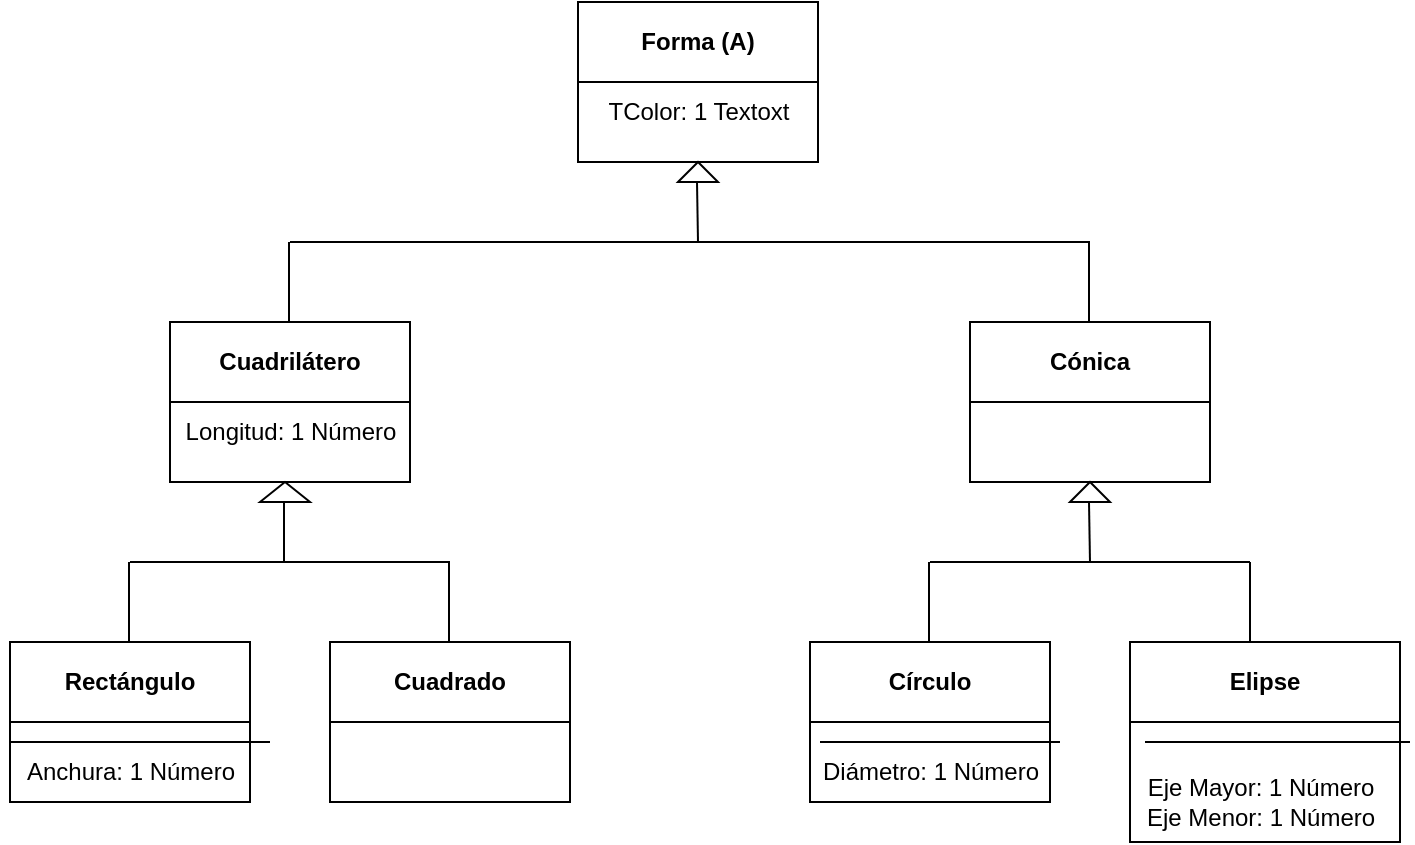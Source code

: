 <mxfile>
    <diagram id="gdBbJ23Ya3C1J0ogCiwk" name="Página-1">
        <mxGraphModel dx="571" dy="427" grid="1" gridSize="10" guides="1" tooltips="1" connect="1" arrows="1" fold="1" page="1" pageScale="1" pageWidth="827" pageHeight="1169" math="0" shadow="0">
            <root>
                <mxCell id="0"/>
                <mxCell id="1" parent="0"/>
                <mxCell id="2" value="Forma (A)" style="swimlane;whiteSpace=wrap;html=1;startSize=40;" vertex="1" parent="1">
                    <mxGeometry x="364" y="40" width="120" height="80" as="geometry"/>
                </mxCell>
                <mxCell id="3" value="TColor: 1 Textoxt" style="text;html=1;align=center;verticalAlign=middle;resizable=0;points=[];autosize=1;strokeColor=none;fillColor=none;" vertex="1" parent="2">
                    <mxGeometry x="5" y="40" width="110" height="30" as="geometry"/>
                </mxCell>
                <mxCell id="6" value="Cónica" style="swimlane;whiteSpace=wrap;html=1;startSize=40;" vertex="1" parent="1">
                    <mxGeometry x="560" y="200" width="120" height="80" as="geometry"/>
                </mxCell>
                <mxCell id="8" value="Cuadrilátero" style="swimlane;whiteSpace=wrap;html=1;startSize=40;" vertex="1" parent="1">
                    <mxGeometry x="160" y="200" width="120" height="80" as="geometry"/>
                </mxCell>
                <mxCell id="10" value="Longitud: 1 Número" style="text;html=1;align=center;verticalAlign=middle;resizable=0;points=[];autosize=1;strokeColor=none;fillColor=none;" vertex="1" parent="8">
                    <mxGeometry x="-5" y="40" width="130" height="30" as="geometry"/>
                </mxCell>
                <mxCell id="11" value="Círculo" style="swimlane;whiteSpace=wrap;html=1;startSize=40;" vertex="1" parent="1">
                    <mxGeometry x="480" y="360" width="120" height="80" as="geometry"/>
                </mxCell>
                <mxCell id="15" value="Diámetro: 1 Número" style="text;html=1;align=center;verticalAlign=middle;resizable=0;points=[];autosize=1;strokeColor=none;fillColor=none;" vertex="1" parent="11">
                    <mxGeometry x="-5" y="50" width="130" height="30" as="geometry"/>
                </mxCell>
                <mxCell id="16" value="" style="endArrow=none;html=1;" edge="1" parent="11">
                    <mxGeometry width="50" height="50" relative="1" as="geometry">
                        <mxPoint x="5" y="50" as="sourcePoint"/>
                        <mxPoint x="125" y="50" as="targetPoint"/>
                    </mxGeometry>
                </mxCell>
                <mxCell id="12" value="Rectángulo" style="swimlane;whiteSpace=wrap;html=1;startSize=40;" vertex="1" parent="1">
                    <mxGeometry x="80" y="360" width="120" height="80" as="geometry"/>
                </mxCell>
                <mxCell id="13" value="Anchura: 1 Número" style="text;html=1;align=center;verticalAlign=middle;resizable=0;points=[];autosize=1;strokeColor=none;fillColor=none;" vertex="1" parent="12">
                    <mxGeometry x="-5" y="50" width="130" height="30" as="geometry"/>
                </mxCell>
                <mxCell id="14" value="" style="endArrow=none;html=1;" edge="1" parent="12">
                    <mxGeometry width="50" height="50" relative="1" as="geometry">
                        <mxPoint y="50" as="sourcePoint"/>
                        <mxPoint x="130" y="50" as="targetPoint"/>
                    </mxGeometry>
                </mxCell>
                <mxCell id="17" value="Cuadrado" style="swimlane;whiteSpace=wrap;html=1;startSize=40;" vertex="1" parent="1">
                    <mxGeometry x="240" y="360" width="120" height="80" as="geometry"/>
                </mxCell>
                <mxCell id="18" value="Elipse" style="swimlane;whiteSpace=wrap;html=1;startSize=40;" vertex="1" parent="1">
                    <mxGeometry x="640" y="360" width="135" height="100" as="geometry"/>
                </mxCell>
                <mxCell id="19" value="Eje Mayor: 1 Número&lt;br/&gt;Eje Menor: 1 Número" style="text;html=1;align=center;verticalAlign=middle;resizable=0;points=[];autosize=1;strokeColor=none;fillColor=none;" vertex="1" parent="18">
                    <mxGeometry x="-5" y="60" width="140" height="40" as="geometry"/>
                </mxCell>
                <mxCell id="20" value="" style="endArrow=none;html=1;" edge="1" parent="18">
                    <mxGeometry width="50" height="50" relative="1" as="geometry">
                        <mxPoint x="7.5" y="50" as="sourcePoint"/>
                        <mxPoint x="140" y="50" as="targetPoint"/>
                    </mxGeometry>
                </mxCell>
                <mxCell id="21" value="" style="triangle;whiteSpace=wrap;html=1;direction=north;" vertex="1" parent="1">
                    <mxGeometry x="414" y="120" width="20" height="10" as="geometry"/>
                </mxCell>
                <mxCell id="22" value="" style="endArrow=none;html=1;" edge="1" parent="1">
                    <mxGeometry width="50" height="50" relative="1" as="geometry">
                        <mxPoint x="423.5" y="130" as="sourcePoint"/>
                        <mxPoint x="424" y="160" as="targetPoint"/>
                    </mxGeometry>
                </mxCell>
                <mxCell id="23" value="" style="endArrow=none;html=1;" edge="1" parent="1">
                    <mxGeometry width="50" height="50" relative="1" as="geometry">
                        <mxPoint x="220" y="160" as="sourcePoint"/>
                        <mxPoint x="620" y="160" as="targetPoint"/>
                    </mxGeometry>
                </mxCell>
                <mxCell id="24" value="" style="endArrow=none;html=1;" edge="1" parent="1">
                    <mxGeometry width="50" height="50" relative="1" as="geometry">
                        <mxPoint x="219.5" y="200" as="sourcePoint"/>
                        <mxPoint x="219.5" y="160" as="targetPoint"/>
                    </mxGeometry>
                </mxCell>
                <mxCell id="25" value="" style="endArrow=none;html=1;" edge="1" parent="1">
                    <mxGeometry width="50" height="50" relative="1" as="geometry">
                        <mxPoint x="619.5" y="160" as="sourcePoint"/>
                        <mxPoint x="619.5" y="200" as="targetPoint"/>
                        <Array as="points">
                            <mxPoint x="619.5" y="180"/>
                        </Array>
                    </mxGeometry>
                </mxCell>
                <mxCell id="26" value="" style="triangle;whiteSpace=wrap;html=1;direction=north;" vertex="1" parent="1">
                    <mxGeometry x="205" y="280" width="25" height="10" as="geometry"/>
                </mxCell>
                <mxCell id="27" value="" style="endArrow=none;html=1;" edge="1" parent="1">
                    <mxGeometry width="50" height="50" relative="1" as="geometry">
                        <mxPoint x="217" y="320" as="sourcePoint"/>
                        <mxPoint x="217" y="290" as="targetPoint"/>
                    </mxGeometry>
                </mxCell>
                <mxCell id="28" value="" style="endArrow=none;html=1;" edge="1" parent="1">
                    <mxGeometry width="50" height="50" relative="1" as="geometry">
                        <mxPoint x="140" y="320" as="sourcePoint"/>
                        <mxPoint x="300" y="320" as="targetPoint"/>
                    </mxGeometry>
                </mxCell>
                <mxCell id="29" value="" style="endArrow=none;html=1;" edge="1" parent="1">
                    <mxGeometry width="50" height="50" relative="1" as="geometry">
                        <mxPoint x="139.5" y="360" as="sourcePoint"/>
                        <mxPoint x="139.5" y="320" as="targetPoint"/>
                    </mxGeometry>
                </mxCell>
                <mxCell id="30" value="" style="endArrow=none;html=1;" edge="1" parent="1">
                    <mxGeometry width="50" height="50" relative="1" as="geometry">
                        <mxPoint x="299.5" y="360" as="sourcePoint"/>
                        <mxPoint x="299.5" y="320" as="targetPoint"/>
                    </mxGeometry>
                </mxCell>
                <mxCell id="31" value="" style="triangle;whiteSpace=wrap;html=1;direction=north;" vertex="1" parent="1">
                    <mxGeometry x="610" y="280" width="20" height="10" as="geometry"/>
                </mxCell>
                <mxCell id="32" value="" style="endArrow=none;html=1;" edge="1" parent="1">
                    <mxGeometry width="50" height="50" relative="1" as="geometry">
                        <mxPoint x="620" y="320" as="sourcePoint"/>
                        <mxPoint x="619.5" y="290" as="targetPoint"/>
                    </mxGeometry>
                </mxCell>
                <mxCell id="33" value="" style="endArrow=none;html=1;" edge="1" parent="1">
                    <mxGeometry width="50" height="50" relative="1" as="geometry">
                        <mxPoint x="540" y="320" as="sourcePoint"/>
                        <mxPoint x="700" y="320" as="targetPoint"/>
                    </mxGeometry>
                </mxCell>
                <mxCell id="34" value="" style="endArrow=none;html=1;" edge="1" parent="1">
                    <mxGeometry width="50" height="50" relative="1" as="geometry">
                        <mxPoint x="539.5" y="360" as="sourcePoint"/>
                        <mxPoint x="539.5" y="320" as="targetPoint"/>
                    </mxGeometry>
                </mxCell>
                <mxCell id="35" value="" style="endArrow=none;html=1;" edge="1" parent="1">
                    <mxGeometry width="50" height="50" relative="1" as="geometry">
                        <mxPoint x="700" y="360" as="sourcePoint"/>
                        <mxPoint x="700" y="320" as="targetPoint"/>
                    </mxGeometry>
                </mxCell>
            </root>
        </mxGraphModel>
    </diagram>
</mxfile>